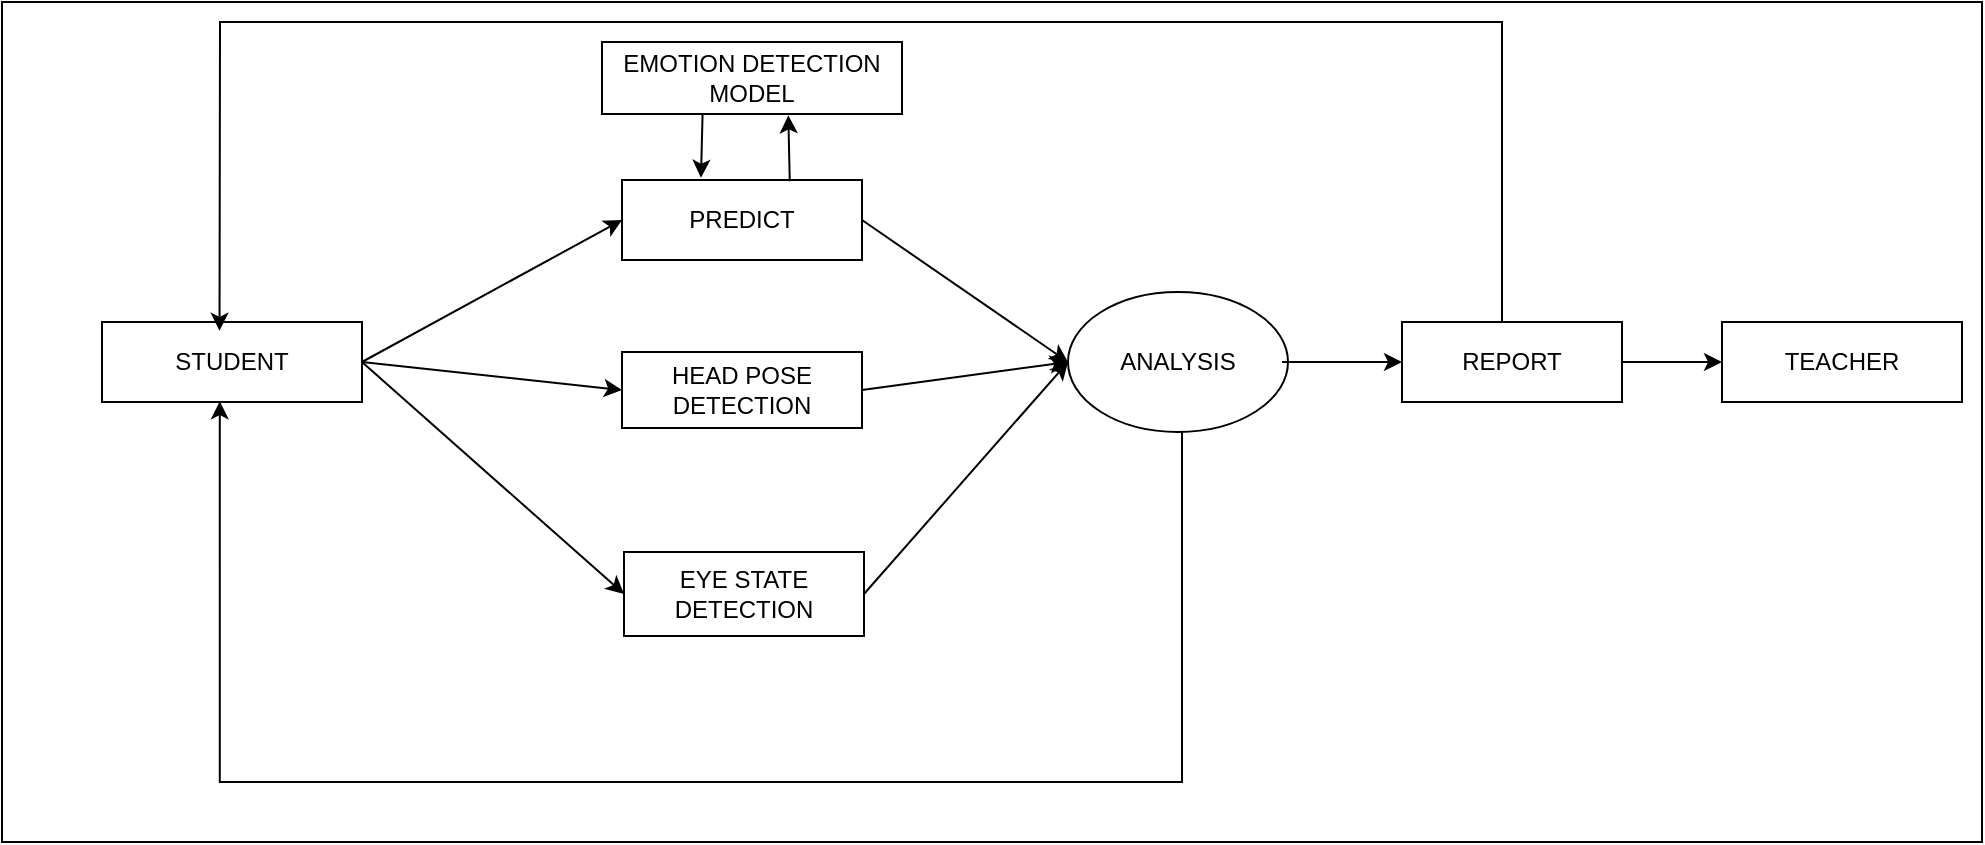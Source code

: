 <mxfile version="24.7.8">
  <diagram name="Page-1" id="odvu-xFz1i4IqK6mr1sY">
    <mxGraphModel dx="2231" dy="808" grid="1" gridSize="10" guides="1" tooltips="1" connect="1" arrows="1" fold="1" page="1" pageScale="1" pageWidth="850" pageHeight="1100" background="none" math="0" shadow="0">
      <root>
        <mxCell id="0" />
        <mxCell id="1" parent="0" />
        <mxCell id="DWYRmNaVBJbNhMLgTTyK-4" value="" style="rounded=0;whiteSpace=wrap;html=1;" parent="1" vertex="1">
          <mxGeometry x="-30" y="200" width="990" height="420" as="geometry" />
        </mxCell>
        <mxCell id="d6K2QxxtXUfpl0eMFK6f-1" value="STUDENT" style="rounded=0;whiteSpace=wrap;html=1;labelBackgroundColor=none;" parent="1" vertex="1">
          <mxGeometry x="20" y="360" width="130" height="40" as="geometry" />
        </mxCell>
        <mxCell id="d6K2QxxtXUfpl0eMFK6f-2" value="PREDICT" style="rounded=0;whiteSpace=wrap;html=1;" parent="1" vertex="1">
          <mxGeometry x="280" y="289" width="120" height="40" as="geometry" />
        </mxCell>
        <mxCell id="d6K2QxxtXUfpl0eMFK6f-4" value="HEAD POSE DETECTION" style="rounded=0;whiteSpace=wrap;html=1;" parent="1" vertex="1">
          <mxGeometry x="280" y="375" width="120" height="38" as="geometry" />
        </mxCell>
        <mxCell id="d6K2QxxtXUfpl0eMFK6f-10" value="" style="endArrow=classic;html=1;rounded=0;entryX=0;entryY=0.5;entryDx=0;entryDy=0;exitX=1;exitY=0.5;exitDx=0;exitDy=0;" parent="1" source="d6K2QxxtXUfpl0eMFK6f-1" target="d6K2QxxtXUfpl0eMFK6f-4" edge="1">
          <mxGeometry width="50" height="50" relative="1" as="geometry">
            <mxPoint x="160" y="380" as="sourcePoint" />
            <mxPoint x="210" y="330" as="targetPoint" />
          </mxGeometry>
        </mxCell>
        <mxCell id="d6K2QxxtXUfpl0eMFK6f-13" value="" style="endArrow=classic;html=1;rounded=0;entryX=0;entryY=0.5;entryDx=0;entryDy=0;exitX=1;exitY=0.5;exitDx=0;exitDy=0;" parent="1" source="d6K2QxxtXUfpl0eMFK6f-1" target="d6K2QxxtXUfpl0eMFK6f-2" edge="1">
          <mxGeometry width="50" height="50" relative="1" as="geometry">
            <mxPoint x="170" y="360" as="sourcePoint" />
            <mxPoint x="290" y="480" as="targetPoint" />
          </mxGeometry>
        </mxCell>
        <mxCell id="d6K2QxxtXUfpl0eMFK6f-15" value="ANALYSIS" style="ellipse;whiteSpace=wrap;html=1;" parent="1" vertex="1">
          <mxGeometry x="503" y="345" width="110" height="70" as="geometry" />
        </mxCell>
        <mxCell id="d6K2QxxtXUfpl0eMFK6f-42" style="edgeStyle=orthogonalEdgeStyle;rounded=0;orthogonalLoop=1;jettySize=auto;html=1;entryX=0.453;entryY=0.99;entryDx=0;entryDy=0;exitX=0.5;exitY=1;exitDx=0;exitDy=0;entryPerimeter=0;" parent="1" source="d6K2QxxtXUfpl0eMFK6f-15" target="d6K2QxxtXUfpl0eMFK6f-1" edge="1">
          <mxGeometry relative="1" as="geometry">
            <mxPoint x="70" y="415" as="targetPoint" />
            <mxPoint x="560" y="435" as="sourcePoint" />
            <Array as="points">
              <mxPoint x="560" y="415" />
              <mxPoint x="560" y="590" />
              <mxPoint x="79" y="590" />
            </Array>
          </mxGeometry>
        </mxCell>
        <mxCell id="d6K2QxxtXUfpl0eMFK6f-17" value="REPORT" style="rounded=0;whiteSpace=wrap;html=1;" parent="1" vertex="1">
          <mxGeometry x="670" y="360" width="110" height="40" as="geometry" />
        </mxCell>
        <mxCell id="d6K2QxxtXUfpl0eMFK6f-20" value="TEACHER" style="rounded=0;whiteSpace=wrap;html=1;" parent="1" vertex="1">
          <mxGeometry x="830" y="360" width="120" height="40" as="geometry" />
        </mxCell>
        <mxCell id="d6K2QxxtXUfpl0eMFK6f-22" value="" style="endArrow=classic;html=1;rounded=0;entryX=0;entryY=0.5;entryDx=0;entryDy=0;exitX=1;exitY=0.5;exitDx=0;exitDy=0;" parent="1" source="d6K2QxxtXUfpl0eMFK6f-2" target="d6K2QxxtXUfpl0eMFK6f-15" edge="1">
          <mxGeometry width="50" height="50" relative="1" as="geometry">
            <mxPoint x="400" y="260" as="sourcePoint" />
            <mxPoint x="530" y="140" as="targetPoint" />
          </mxGeometry>
        </mxCell>
        <mxCell id="d6K2QxxtXUfpl0eMFK6f-23" value="" style="endArrow=classic;html=1;rounded=0;entryX=0;entryY=0.5;entryDx=0;entryDy=0;exitX=1;exitY=0.5;exitDx=0;exitDy=0;" parent="1" source="d6K2QxxtXUfpl0eMFK6f-4" target="d6K2QxxtXUfpl0eMFK6f-15" edge="1">
          <mxGeometry width="50" height="50" relative="1" as="geometry">
            <mxPoint x="400" y="500" as="sourcePoint" />
            <mxPoint x="530" y="380" as="targetPoint" />
          </mxGeometry>
        </mxCell>
        <mxCell id="d6K2QxxtXUfpl0eMFK6f-27" value="" style="endArrow=classic;html=1;rounded=0;entryX=0;entryY=0.5;entryDx=0;entryDy=0;" parent="1" target="d6K2QxxtXUfpl0eMFK6f-17" edge="1">
          <mxGeometry width="50" height="50" relative="1" as="geometry">
            <mxPoint x="610" y="380" as="sourcePoint" />
            <mxPoint x="730" y="260" as="targetPoint" />
          </mxGeometry>
        </mxCell>
        <mxCell id="d6K2QxxtXUfpl0eMFK6f-28" value="" style="endArrow=classic;html=1;rounded=0;entryX=0;entryY=0.5;entryDx=0;entryDy=0;exitX=1;exitY=0.5;exitDx=0;exitDy=0;" parent="1" target="d6K2QxxtXUfpl0eMFK6f-20" edge="1">
          <mxGeometry width="50" height="50" relative="1" as="geometry">
            <mxPoint x="780" y="380" as="sourcePoint" />
            <mxPoint x="910" y="260" as="targetPoint" />
          </mxGeometry>
        </mxCell>
        <mxCell id="d6K2QxxtXUfpl0eMFK6f-33" value="EMOTION DETECTION MODEL" style="rounded=0;whiteSpace=wrap;html=1;labelBackgroundColor=none;" parent="1" vertex="1">
          <mxGeometry x="270" y="220" width="150" height="36" as="geometry" />
        </mxCell>
        <mxCell id="d6K2QxxtXUfpl0eMFK6f-34" value="EYE STATE DETECTION" style="rounded=0;whiteSpace=wrap;html=1;labelBackgroundColor=none;" parent="1" vertex="1">
          <mxGeometry x="281" y="475" width="120" height="42" as="geometry" />
        </mxCell>
        <mxCell id="d6K2QxxtXUfpl0eMFK6f-36" value="" style="endArrow=classic;html=1;rounded=0;entryX=0.329;entryY=-0.028;entryDx=0;entryDy=0;entryPerimeter=0;exitX=0.293;exitY=0.953;exitDx=0;exitDy=0;exitPerimeter=0;" parent="1" target="d6K2QxxtXUfpl0eMFK6f-2" edge="1">
          <mxGeometry width="50" height="50" relative="1" as="geometry">
            <mxPoint x="320.3" y="255.67" as="sourcePoint" />
            <mxPoint x="321.16" y="280.0" as="targetPoint" />
          </mxGeometry>
        </mxCell>
        <mxCell id="d6K2QxxtXUfpl0eMFK6f-40" value="" style="endArrow=classic;html=1;rounded=0;entryX=0.621;entryY=1.018;entryDx=0;entryDy=0;exitX=0.699;exitY=0.016;exitDx=0;exitDy=0;exitPerimeter=0;entryPerimeter=0;" parent="1" source="d6K2QxxtXUfpl0eMFK6f-2" target="d6K2QxxtXUfpl0eMFK6f-33" edge="1">
          <mxGeometry width="50" height="50" relative="1" as="geometry">
            <mxPoint x="365" y="286" as="sourcePoint" />
            <mxPoint x="365" y="256" as="targetPoint" />
          </mxGeometry>
        </mxCell>
        <mxCell id="d6K2QxxtXUfpl0eMFK6f-45" value="" style="endArrow=classic;html=1;rounded=0;entryX=0.452;entryY=0.11;entryDx=0;entryDy=0;entryPerimeter=0;" parent="1" target="d6K2QxxtXUfpl0eMFK6f-1" edge="1">
          <mxGeometry width="50" height="50" relative="1" as="geometry">
            <mxPoint x="720" y="360" as="sourcePoint" />
            <mxPoint x="70.05" y="348.8" as="targetPoint" />
            <Array as="points">
              <mxPoint x="720" y="210" />
              <mxPoint x="400" y="210" />
              <mxPoint x="79" y="210" />
            </Array>
          </mxGeometry>
        </mxCell>
        <mxCell id="d6K2QxxtXUfpl0eMFK6f-47" value="&lt;font color=&quot;#ffffff&quot; style=&quot;font-size: 9px;&quot;&gt;CAMERA&lt;/font&gt;" style="text;html=1;align=center;verticalAlign=middle;resizable=0;points=[];autosize=1;rotation=-30;fontSize=9;" parent="1" vertex="1">
          <mxGeometry x="175" y="325" width="60" height="20" as="geometry" />
        </mxCell>
        <mxCell id="d6K2QxxtXUfpl0eMFK6f-62" value="&lt;font color=&quot;#ffffff&quot;&gt;OUTPUT&lt;/font&gt;" style="text;html=1;align=center;verticalAlign=middle;resizable=0;points=[];autosize=1;rotation=30;fontSize=9;" parent="1" vertex="1">
          <mxGeometry x="419" y="317" width="60" height="20" as="geometry" />
        </mxCell>
        <mxCell id="d6K2QxxtXUfpl0eMFK6f-64" value="&lt;font color=&quot;#ffffff&quot;&gt;OUTPUT&lt;/font&gt;" style="text;html=1;align=center;verticalAlign=middle;resizable=0;points=[];autosize=1;rotation=-41;fontSize=9;" parent="1" vertex="1">
          <mxGeometry x="419" y="425" width="60" height="20" as="geometry" />
        </mxCell>
        <mxCell id="d6K2QxxtXUfpl0eMFK6f-70" value="&lt;font style=&quot;font-size: 9px;&quot; color=&quot;#ffffff&quot;&gt;ALERT&lt;/font&gt;" style="text;html=1;align=center;verticalAlign=middle;resizable=0;points=[];autosize=1;" parent="1" vertex="1">
          <mxGeometry x="310" y="580" width="50" height="30" as="geometry" />
        </mxCell>
        <mxCell id="_rcKS6UYmYHU11fECBAf-3" value="" style="endArrow=classic;html=1;rounded=0;exitX=1;exitY=0.5;exitDx=0;exitDy=0;entryX=0;entryY=0.5;entryDx=0;entryDy=0;" parent="1" source="d6K2QxxtXUfpl0eMFK6f-1" target="d6K2QxxtXUfpl0eMFK6f-34" edge="1">
          <mxGeometry width="50" height="50" relative="1" as="geometry">
            <mxPoint x="280" y="460" as="sourcePoint" />
            <mxPoint x="330" y="410" as="targetPoint" />
          </mxGeometry>
        </mxCell>
        <mxCell id="_rcKS6UYmYHU11fECBAf-5" value="" style="endArrow=classic;html=1;rounded=0;exitX=1;exitY=0.5;exitDx=0;exitDy=0;entryX=0;entryY=0.5;entryDx=0;entryDy=0;" parent="1" source="d6K2QxxtXUfpl0eMFK6f-34" target="d6K2QxxtXUfpl0eMFK6f-15" edge="1">
          <mxGeometry width="50" height="50" relative="1" as="geometry">
            <mxPoint x="415" y="529" as="sourcePoint" />
            <mxPoint x="479" y="480" as="targetPoint" />
            <Array as="points" />
          </mxGeometry>
        </mxCell>
        <mxCell id="_rcKS6UYmYHU11fECBAf-6" value="&lt;font color=&quot;#ffffff&quot; style=&quot;font-size: 9px;&quot;&gt;CAMERA&lt;/font&gt;" style="text;html=1;align=center;verticalAlign=middle;resizable=0;points=[];autosize=1;rotation=15;fontSize=9;" parent="1" vertex="1">
          <mxGeometry x="200" y="400" width="60" height="20" as="geometry" />
        </mxCell>
        <mxCell id="_rcKS6UYmYHU11fECBAf-7" value="&lt;font color=&quot;#ffffff&quot; style=&quot;font-size: 9px;&quot;&gt;CAMERA&lt;/font&gt;" style="text;html=1;align=center;verticalAlign=middle;resizable=0;points=[];autosize=1;rotation=50;fontSize=9;" parent="1" vertex="1">
          <mxGeometry x="179" y="441" width="60" height="20" as="geometry" />
        </mxCell>
      </root>
    </mxGraphModel>
  </diagram>
</mxfile>
